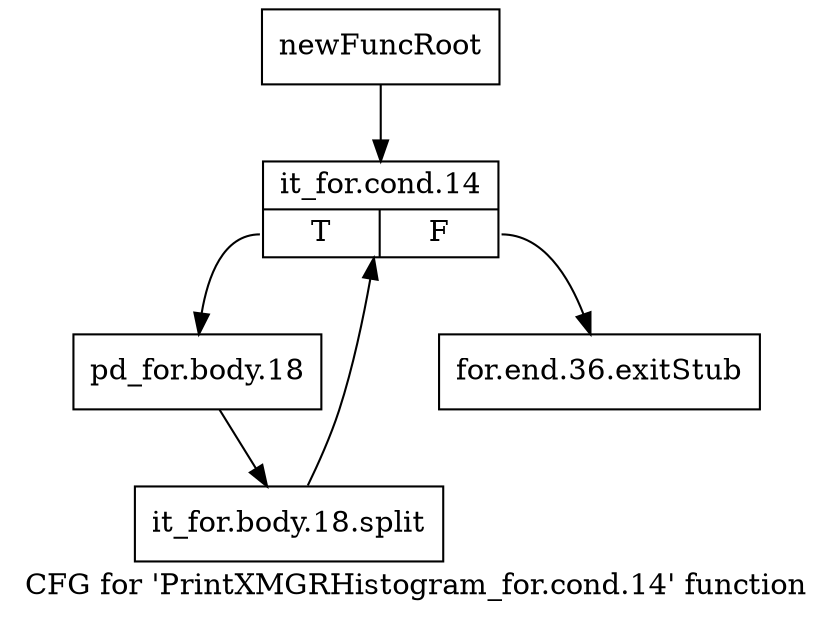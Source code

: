 digraph "CFG for 'PrintXMGRHistogram_for.cond.14' function" {
	label="CFG for 'PrintXMGRHistogram_for.cond.14' function";

	Node0x307e370 [shape=record,label="{newFuncRoot}"];
	Node0x307e370 -> Node0x307e830;
	Node0x307e3c0 [shape=record,label="{for.end.36.exitStub}"];
	Node0x307e830 [shape=record,label="{it_for.cond.14|{<s0>T|<s1>F}}"];
	Node0x307e830:s0 -> Node0x307e880;
	Node0x307e830:s1 -> Node0x307e3c0;
	Node0x307e880 [shape=record,label="{pd_for.body.18}"];
	Node0x307e880 -> Node0x3854770;
	Node0x3854770 [shape=record,label="{it_for.body.18.split}"];
	Node0x3854770 -> Node0x307e830;
}

